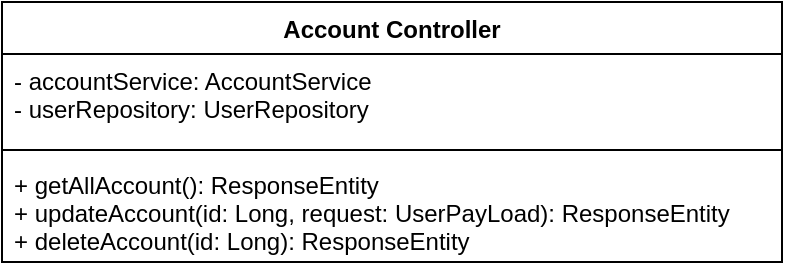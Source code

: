 <mxfile version="14.5.7" type="github">
  <diagram id="uzqernyKfh6pWcLg8lgZ" name="Page-1">
    <mxGraphModel dx="1422" dy="804" grid="1" gridSize="10" guides="1" tooltips="1" connect="1" arrows="1" fold="1" page="1" pageScale="1" pageWidth="850" pageHeight="1100" math="0" shadow="0">
      <root>
        <mxCell id="0" />
        <mxCell id="1" parent="0" />
        <mxCell id="qUvDU30d2znPsJFL0WZq-1" value="Account Controller" style="swimlane;fontStyle=1;align=center;verticalAlign=top;childLayout=stackLayout;horizontal=1;startSize=26;horizontalStack=0;resizeParent=1;resizeParentMax=0;resizeLast=0;collapsible=1;marginBottom=0;" vertex="1" parent="1">
          <mxGeometry x="210" y="200" width="390" height="130" as="geometry" />
        </mxCell>
        <mxCell id="qUvDU30d2znPsJFL0WZq-2" value="- accountService: AccountService&#xa;- userRepository: UserRepository&#xa;" style="text;strokeColor=none;fillColor=none;align=left;verticalAlign=top;spacingLeft=4;spacingRight=4;overflow=hidden;rotatable=0;points=[[0,0.5],[1,0.5]];portConstraint=eastwest;" vertex="1" parent="qUvDU30d2znPsJFL0WZq-1">
          <mxGeometry y="26" width="390" height="44" as="geometry" />
        </mxCell>
        <mxCell id="qUvDU30d2znPsJFL0WZq-3" value="" style="line;strokeWidth=1;fillColor=none;align=left;verticalAlign=middle;spacingTop=-1;spacingLeft=3;spacingRight=3;rotatable=0;labelPosition=right;points=[];portConstraint=eastwest;" vertex="1" parent="qUvDU30d2znPsJFL0WZq-1">
          <mxGeometry y="70" width="390" height="8" as="geometry" />
        </mxCell>
        <mxCell id="qUvDU30d2znPsJFL0WZq-4" value="+ getAllAccount(): ResponseEntity&#xa;+ updateAccount(id: Long, request: UserPayLoad): ResponseEntity&#xa;+ deleteAccount(id: Long): ResponseEntity&#xa;" style="text;strokeColor=none;fillColor=none;align=left;verticalAlign=top;spacingLeft=4;spacingRight=4;overflow=hidden;rotatable=0;points=[[0,0.5],[1,0.5]];portConstraint=eastwest;" vertex="1" parent="qUvDU30d2znPsJFL0WZq-1">
          <mxGeometry y="78" width="390" height="52" as="geometry" />
        </mxCell>
      </root>
    </mxGraphModel>
  </diagram>
</mxfile>
